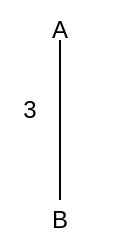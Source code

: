 <mxfile version="26.0.11">
  <diagram name="Page-1" id="Pd41oE2fIk5g1sPGjvsh">
    <mxGraphModel dx="1290" dy="625" grid="1" gridSize="10" guides="1" tooltips="1" connect="1" arrows="1" fold="1" page="1" pageScale="1" pageWidth="850" pageHeight="1100" math="0" shadow="0">
      <root>
        <mxCell id="0" />
        <mxCell id="1" parent="0" />
        <mxCell id="WgeuX4b_s0sdoksWureR-1" value="A" style="text;html=1;align=center;verticalAlign=middle;whiteSpace=wrap;rounded=0;" vertex="1" parent="1">
          <mxGeometry x="140" y="600" width="20" height="30" as="geometry" />
        </mxCell>
        <mxCell id="WgeuX4b_s0sdoksWureR-2" value="" style="endArrow=none;html=1;rounded=0;" edge="1" parent="1" target="WgeuX4b_s0sdoksWureR-3">
          <mxGeometry width="50" height="50" relative="1" as="geometry">
            <mxPoint x="149.997" y="620" as="sourcePoint" />
            <mxPoint x="150" y="700" as="targetPoint" />
          </mxGeometry>
        </mxCell>
        <mxCell id="WgeuX4b_s0sdoksWureR-3" value="B" style="text;html=1;align=center;verticalAlign=middle;whiteSpace=wrap;rounded=0;" vertex="1" parent="1">
          <mxGeometry x="120" y="700" width="60" height="20" as="geometry" />
        </mxCell>
        <mxCell id="WgeuX4b_s0sdoksWureR-4" value="3" style="text;html=1;align=center;verticalAlign=middle;whiteSpace=wrap;rounded=0;" vertex="1" parent="1">
          <mxGeometry x="130" y="640" width="10" height="30" as="geometry" />
        </mxCell>
      </root>
    </mxGraphModel>
  </diagram>
</mxfile>
